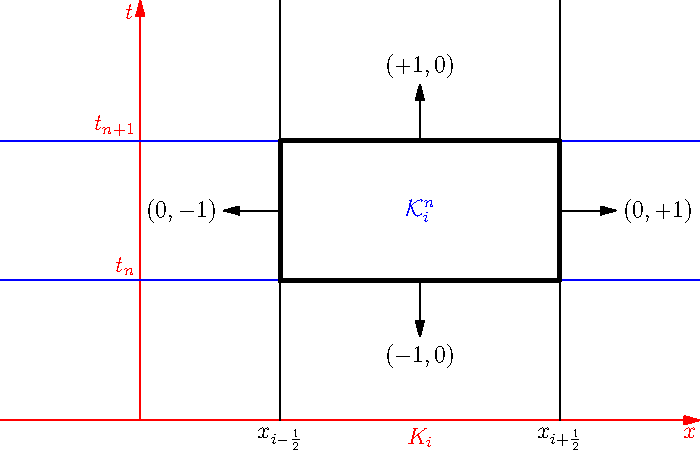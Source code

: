 import graph;
size(350,0);

real a = 2;
real xmin = -0.5;

xaxis("$x$", xmin, a, red, Arrow);
yaxis("$t$", 0, 1.5, red, Arrow);

draw((xmin,1)--(a,1), blue);
draw((xmin,0.5)--(a,0.5), blue);

draw((0.5,0)--(0.5,1.5), black);
draw((1.5,0)--(1.5,1.5), black);

pair p1 = (0.5, 0.5);
pair p2 = (0.5, 1.0);
pair p3 = (1.5, 0.5);
pair p4 = (1.5, 1.0);
draw(p1--p2--p4--p3--cycle, black+linewidth(2));

draw(Label("$(-1,0)$",EndPoint), (1,0.5)--(1,0.3), Arrow);
draw(Label("$(+1,0)$",EndPoint), (1,1.0)--(1,1.2), Arrow);
draw(Label("$(0,-1)$",EndPoint), (0.5,0.75)--(0.3,0.75), Arrow);
draw(Label("$(0,+1)$",EndPoint), (1.5,0.75)--(1.7,0.75), Arrow);

label("$t_{n+1}$", (0,1), NW, red);
label("$t_{n}$", (0,0.5), NW, red);

label("$\mathcal{K}_i^n$", 0.25*(p1+p2+p3+p4), blue);
label("$x_{i-\frac{1}{2}}$", (0.5,0), S, black);
label("$x_{i+\frac{1}{2}}$", (1.5,0), S, black);
//label("$x_{i-\frac{1}{2}}^{n+1}$", p2, N, black);
//label("$x_{i+\frac{1}{2}}^{n+1}$", p4, N, black);

label("$K_i$", (1,0), S, red);
//label("$K_i^{n+1}$", 0.5*(p2+p4), N, red);

//label("$Q_{i-\frac{1}{2}}^n$", 0.5*(p1+p2), E, red);
//label("$Q_{i+\frac{1}{2}}^{n}$", 0.5*(p3+p4), E, red);
